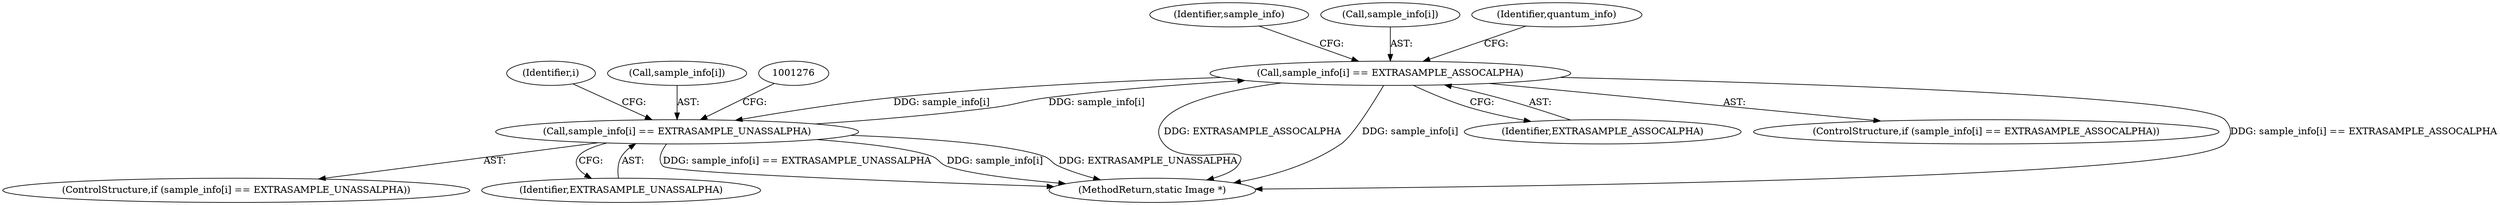 digraph "0_ImageMagick_f8877abac8e568b2f339cca70c2c3c1b6eaec288@array" {
"1001253" [label="(Call,sample_info[i] == EXTRASAMPLE_ASSOCALPHA)"];
"1001270" [label="(Call,sample_info[i] == EXTRASAMPLE_UNASSALPHA)"];
"1001253" [label="(Call,sample_info[i] == EXTRASAMPLE_ASSOCALPHA)"];
"1001272" [label="(Identifier,sample_info)"];
"1003406" [label="(MethodReturn,static Image *)"];
"1001269" [label="(ControlStructure,if (sample_info[i] == EXTRASAMPLE_UNASSALPHA))"];
"1001245" [label="(Identifier,i)"];
"1001257" [label="(Identifier,EXTRASAMPLE_ASSOCALPHA)"];
"1001254" [label="(Call,sample_info[i])"];
"1001271" [label="(Call,sample_info[i])"];
"1001253" [label="(Call,sample_info[i] == EXTRASAMPLE_ASSOCALPHA)"];
"1001270" [label="(Call,sample_info[i] == EXTRASAMPLE_UNASSALPHA)"];
"1001274" [label="(Identifier,EXTRASAMPLE_UNASSALPHA)"];
"1001252" [label="(ControlStructure,if (sample_info[i] == EXTRASAMPLE_ASSOCALPHA))"];
"1001260" [label="(Identifier,quantum_info)"];
"1001253" -> "1001252"  [label="AST: "];
"1001253" -> "1001257"  [label="CFG: "];
"1001254" -> "1001253"  [label="AST: "];
"1001257" -> "1001253"  [label="AST: "];
"1001260" -> "1001253"  [label="CFG: "];
"1001272" -> "1001253"  [label="CFG: "];
"1001253" -> "1003406"  [label="DDG: sample_info[i] == EXTRASAMPLE_ASSOCALPHA"];
"1001253" -> "1003406"  [label="DDG: EXTRASAMPLE_ASSOCALPHA"];
"1001253" -> "1003406"  [label="DDG: sample_info[i]"];
"1001270" -> "1001253"  [label="DDG: sample_info[i]"];
"1001253" -> "1001270"  [label="DDG: sample_info[i]"];
"1001270" -> "1001269"  [label="AST: "];
"1001270" -> "1001274"  [label="CFG: "];
"1001271" -> "1001270"  [label="AST: "];
"1001274" -> "1001270"  [label="AST: "];
"1001276" -> "1001270"  [label="CFG: "];
"1001245" -> "1001270"  [label="CFG: "];
"1001270" -> "1003406"  [label="DDG: sample_info[i] == EXTRASAMPLE_UNASSALPHA"];
"1001270" -> "1003406"  [label="DDG: sample_info[i]"];
"1001270" -> "1003406"  [label="DDG: EXTRASAMPLE_UNASSALPHA"];
}

